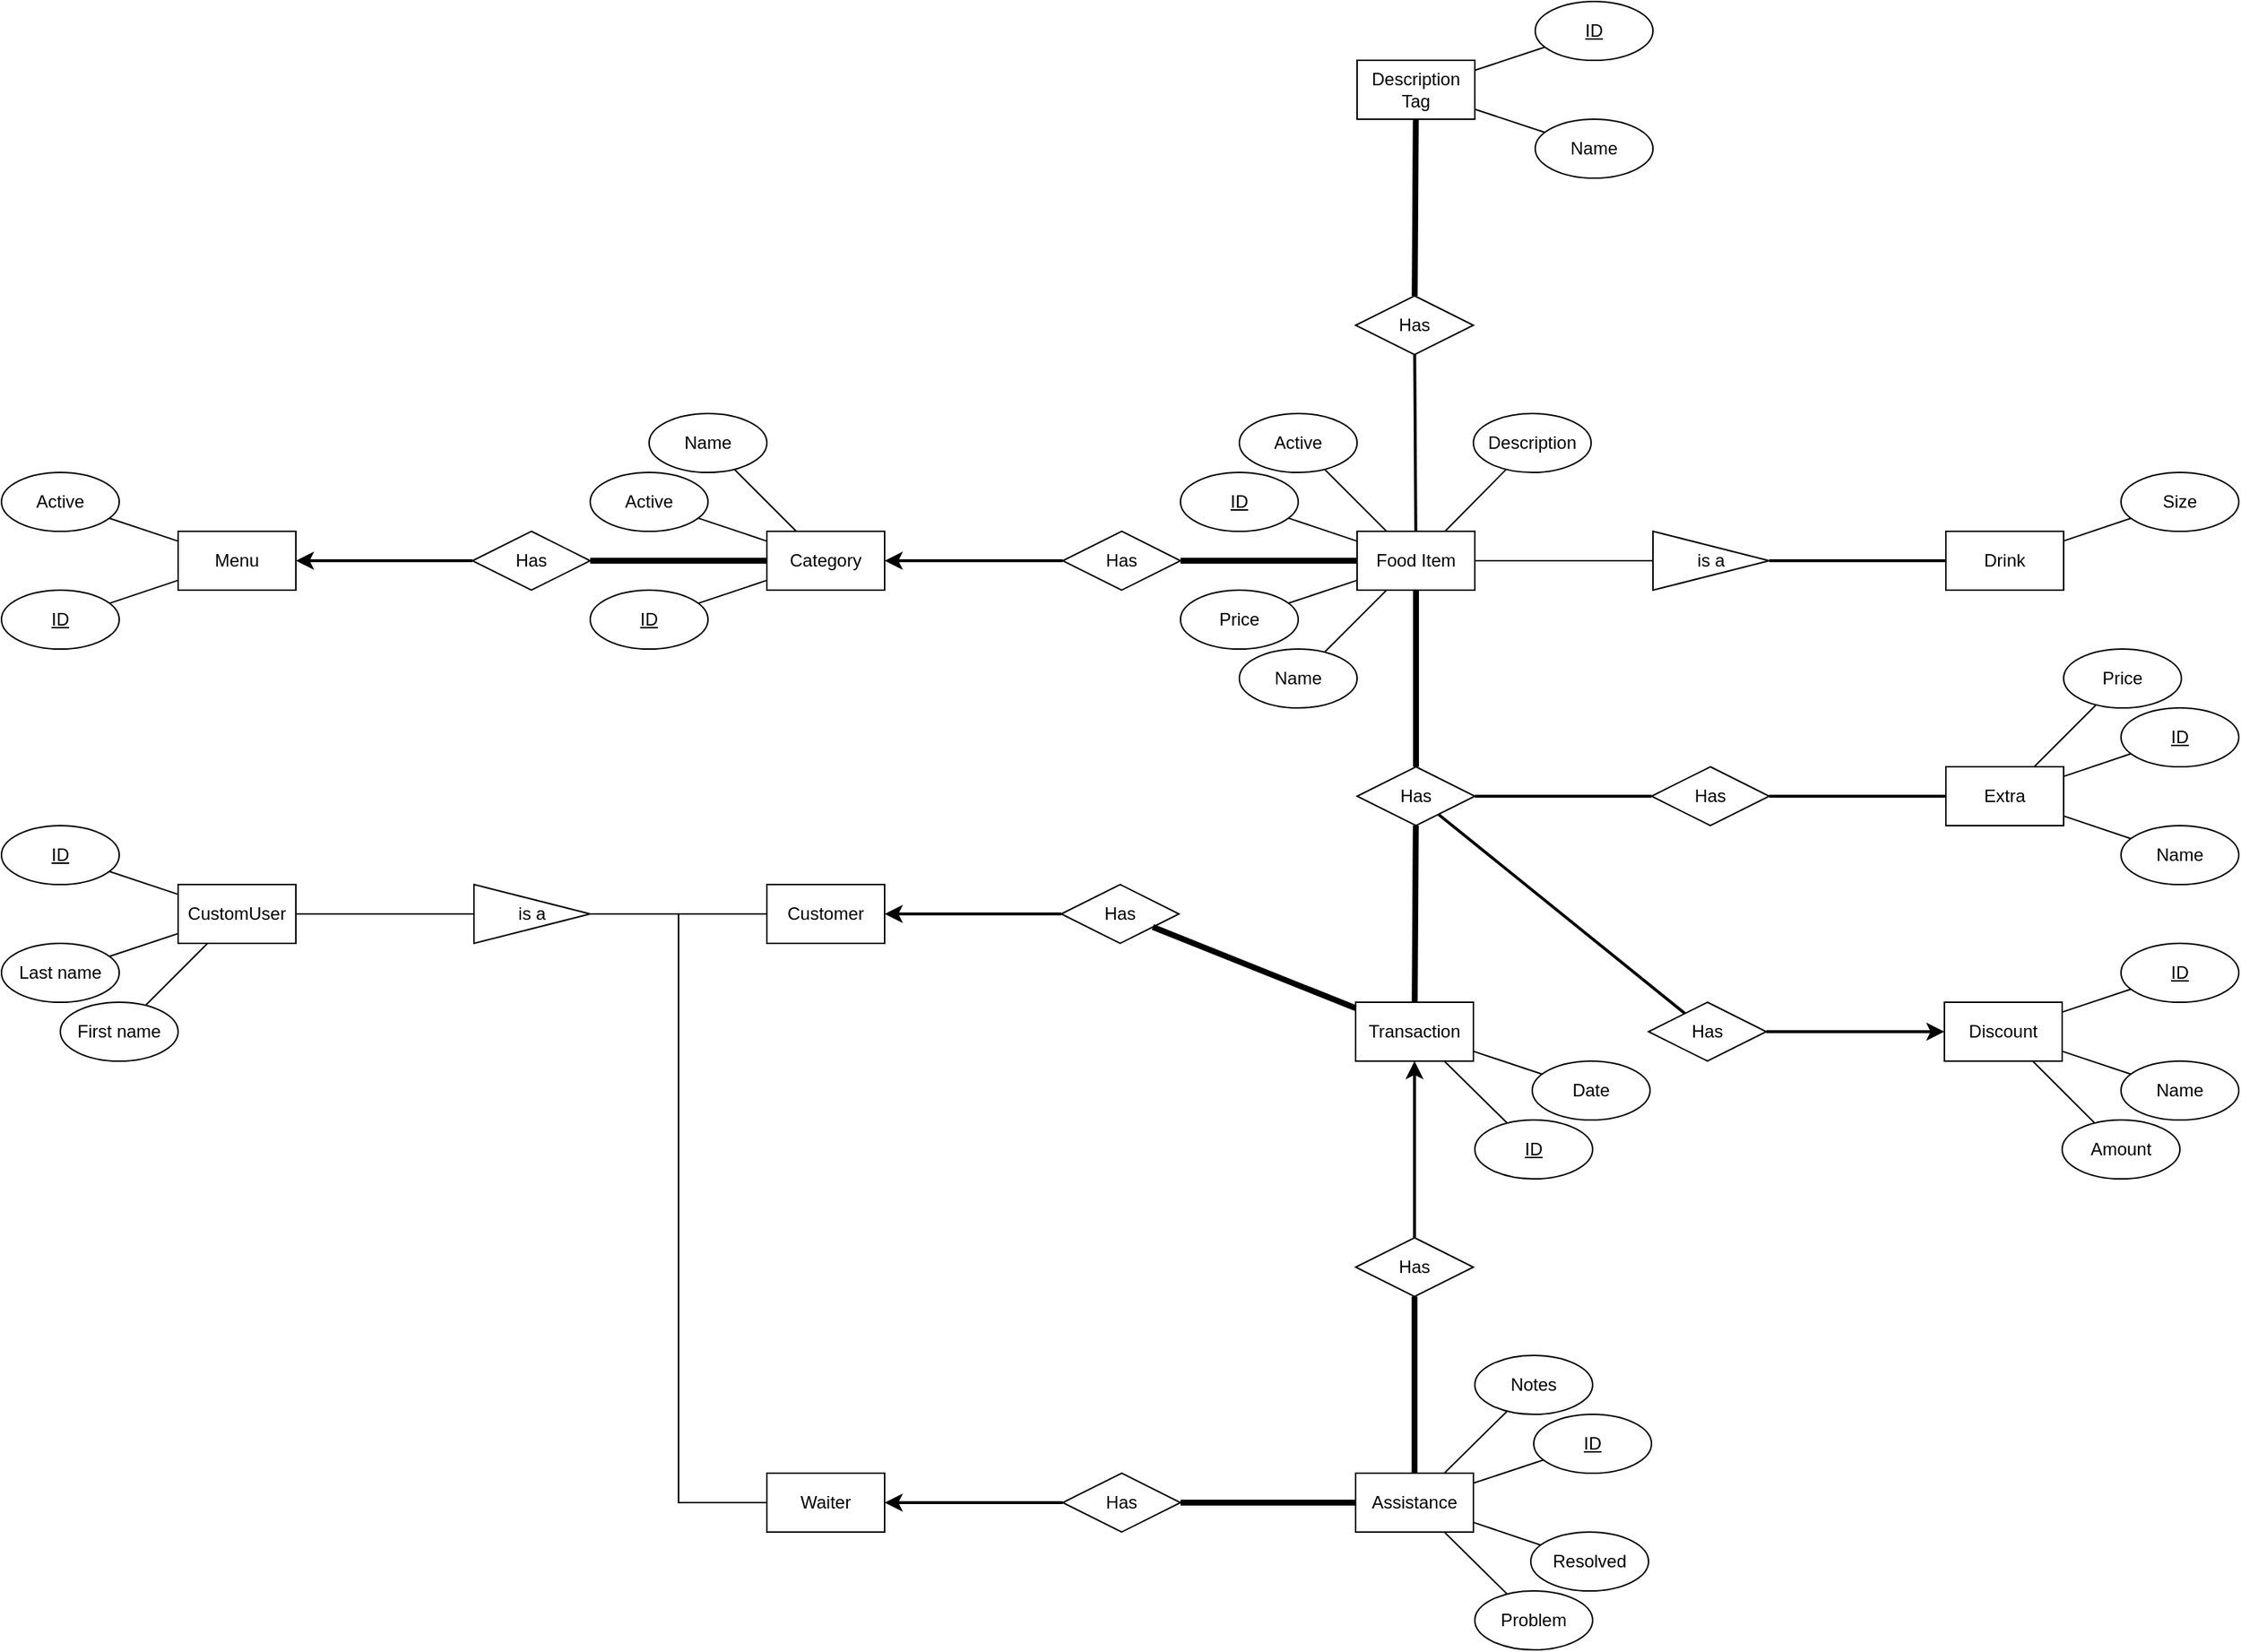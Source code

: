 <mxfile version="12.9.4" type="device"><diagram id="C5RBs43oDa-KdzZeNtuy" name="Page-1"><mxGraphModel dx="2591" dy="1550" grid="1" gridSize="10" guides="1" tooltips="1" connect="1" arrows="1" fold="1" page="1" pageScale="1" pageWidth="1169" pageHeight="827" math="0" shadow="0"><root><mxCell id="WIyWlLk6GJQsqaUBKTNV-0"/><mxCell id="WIyWlLk6GJQsqaUBKTNV-1" parent="WIyWlLk6GJQsqaUBKTNV-0"/><mxCell id="AKAbMWTwhiEcrh3z7sZA-16" value="Menu" style="rounded=0;whiteSpace=wrap;html=1;" parent="WIyWlLk6GJQsqaUBKTNV-1" vertex="1"><mxGeometry x="-800" y="-240" width="80" height="40" as="geometry"/></mxCell><mxCell id="AKAbMWTwhiEcrh3z7sZA-17" value="Category" style="rounded=0;whiteSpace=wrap;html=1;" parent="WIyWlLk6GJQsqaUBKTNV-1" vertex="1"><mxGeometry x="-400" y="-240" width="80" height="40" as="geometry"/></mxCell><mxCell id="AKAbMWTwhiEcrh3z7sZA-121" style="edgeStyle=none;rounded=0;orthogonalLoop=1;jettySize=auto;html=1;endArrow=none;endFill=0;strokeWidth=1;" parent="WIyWlLk6GJQsqaUBKTNV-1" source="AKAbMWTwhiEcrh3z7sZA-18" target="AKAbMWTwhiEcrh3z7sZA-120" edge="1"><mxGeometry relative="1" as="geometry"/></mxCell><mxCell id="AKAbMWTwhiEcrh3z7sZA-122" style="edgeStyle=none;rounded=0;orthogonalLoop=1;jettySize=auto;html=1;endArrow=none;endFill=0;strokeWidth=1;" parent="WIyWlLk6GJQsqaUBKTNV-1" source="AKAbMWTwhiEcrh3z7sZA-18" target="AKAbMWTwhiEcrh3z7sZA-110" edge="1"><mxGeometry relative="1" as="geometry"/></mxCell><mxCell id="UDL8sxwQn0CWvmz41rOC-2" style="rounded=0;orthogonalLoop=1;jettySize=auto;html=1;endArrow=none;endFill=0;" edge="1" parent="WIyWlLk6GJQsqaUBKTNV-1" source="AKAbMWTwhiEcrh3z7sZA-18" target="UDL8sxwQn0CWvmz41rOC-0"><mxGeometry relative="1" as="geometry"/></mxCell><mxCell id="AKAbMWTwhiEcrh3z7sZA-18" value="Food Item" style="rounded=0;whiteSpace=wrap;html=1;" parent="WIyWlLk6GJQsqaUBKTNV-1" vertex="1"><mxGeometry x="1" y="-240" width="80" height="40" as="geometry"/></mxCell><mxCell id="AKAbMWTwhiEcrh3z7sZA-19" value="&lt;u&gt;ID&lt;/u&gt;" style="ellipse;whiteSpace=wrap;html=1;" parent="WIyWlLk6GJQsqaUBKTNV-1" vertex="1"><mxGeometry x="-920" y="-200" width="80" height="40" as="geometry"/></mxCell><mxCell id="AKAbMWTwhiEcrh3z7sZA-20" value="Active" style="ellipse;whiteSpace=wrap;html=1;" parent="WIyWlLk6GJQsqaUBKTNV-1" vertex="1"><mxGeometry x="-920" y="-280" width="80" height="40" as="geometry"/></mxCell><mxCell id="AKAbMWTwhiEcrh3z7sZA-21" value="" style="endArrow=none;html=1;" parent="WIyWlLk6GJQsqaUBKTNV-1" source="AKAbMWTwhiEcrh3z7sZA-19" target="AKAbMWTwhiEcrh3z7sZA-16" edge="1"><mxGeometry width="50" height="50" relative="1" as="geometry"><mxPoint x="-820" y="-10" as="sourcePoint"/><mxPoint x="-770" y="-60" as="targetPoint"/></mxGeometry></mxCell><mxCell id="AKAbMWTwhiEcrh3z7sZA-22" value="" style="endArrow=none;html=1;" parent="WIyWlLk6GJQsqaUBKTNV-1" source="AKAbMWTwhiEcrh3z7sZA-16" target="AKAbMWTwhiEcrh3z7sZA-20" edge="1"><mxGeometry width="50" height="50" relative="1" as="geometry"><mxPoint x="-760" y="-270" as="sourcePoint"/><mxPoint x="-710" y="-320" as="targetPoint"/></mxGeometry></mxCell><mxCell id="AKAbMWTwhiEcrh3z7sZA-24" value="Price" style="ellipse;whiteSpace=wrap;html=1;" parent="WIyWlLk6GJQsqaUBKTNV-1" vertex="1"><mxGeometry x="-119" y="-200" width="80" height="40" as="geometry"/></mxCell><mxCell id="AKAbMWTwhiEcrh3z7sZA-25" value="Active" style="ellipse;whiteSpace=wrap;html=1;" parent="WIyWlLk6GJQsqaUBKTNV-1" vertex="1"><mxGeometry x="-520" y="-280" width="80" height="40" as="geometry"/></mxCell><mxCell id="AKAbMWTwhiEcrh3z7sZA-26" value="&lt;u&gt;ID&lt;/u&gt;" style="ellipse;whiteSpace=wrap;html=1;" parent="WIyWlLk6GJQsqaUBKTNV-1" vertex="1"><mxGeometry x="-520" y="-200" width="80" height="40" as="geometry"/></mxCell><mxCell id="AKAbMWTwhiEcrh3z7sZA-27" value="" style="endArrow=none;html=1;" parent="WIyWlLk6GJQsqaUBKTNV-1" source="AKAbMWTwhiEcrh3z7sZA-26" target="AKAbMWTwhiEcrh3z7sZA-17" edge="1"><mxGeometry width="50" height="50" relative="1" as="geometry"><mxPoint x="-578.383" y="-128.83" as="sourcePoint"/><mxPoint x="-526.842" y="-190" as="targetPoint"/></mxGeometry></mxCell><mxCell id="AKAbMWTwhiEcrh3z7sZA-28" value="" style="endArrow=none;html=1;" parent="WIyWlLk6GJQsqaUBKTNV-1" source="AKAbMWTwhiEcrh3z7sZA-25" target="AKAbMWTwhiEcrh3z7sZA-17" edge="1"><mxGeometry width="50" height="50" relative="1" as="geometry"><mxPoint x="-391.583" y="-139.398" as="sourcePoint"/><mxPoint x="-361.765" y="-190" as="targetPoint"/></mxGeometry></mxCell><mxCell id="AKAbMWTwhiEcrh3z7sZA-30" value="&lt;u&gt;ID&lt;/u&gt;" style="ellipse;whiteSpace=wrap;html=1;" parent="WIyWlLk6GJQsqaUBKTNV-1" vertex="1"><mxGeometry x="-119" y="-280" width="80" height="40" as="geometry"/></mxCell><mxCell id="AKAbMWTwhiEcrh3z7sZA-31" value="" style="endArrow=none;html=1;" parent="WIyWlLk6GJQsqaUBKTNV-1" source="AKAbMWTwhiEcrh3z7sZA-18" target="AKAbMWTwhiEcrh3z7sZA-24" edge="1"><mxGeometry width="50" height="50" relative="1" as="geometry"><mxPoint x="-150.583" y="-139.398" as="sourcePoint"/><mxPoint x="-120.765" y="-190" as="targetPoint"/></mxGeometry></mxCell><mxCell id="AKAbMWTwhiEcrh3z7sZA-32" value="" style="endArrow=none;html=1;" parent="WIyWlLk6GJQsqaUBKTNV-1" source="AKAbMWTwhiEcrh3z7sZA-30" target="AKAbMWTwhiEcrh3z7sZA-18" edge="1"><mxGeometry width="50" height="50" relative="1" as="geometry"><mxPoint x="-140.583" y="-129.398" as="sourcePoint"/><mxPoint x="-110.765" y="-180" as="targetPoint"/></mxGeometry></mxCell><mxCell id="AKAbMWTwhiEcrh3z7sZA-33" value="Name" style="ellipse;whiteSpace=wrap;html=1;" parent="WIyWlLk6GJQsqaUBKTNV-1" vertex="1"><mxGeometry x="-480" y="-320" width="80" height="40" as="geometry"/></mxCell><mxCell id="AKAbMWTwhiEcrh3z7sZA-34" value="" style="endArrow=none;html=1;" parent="WIyWlLk6GJQsqaUBKTNV-1" source="AKAbMWTwhiEcrh3z7sZA-33" target="AKAbMWTwhiEcrh3z7sZA-17" edge="1"><mxGeometry width="50" height="50" relative="1" as="geometry"><mxPoint x="-391.583" y="-280.602" as="sourcePoint"/><mxPoint x="-361.765" y="-230" as="targetPoint"/></mxGeometry></mxCell><mxCell id="AKAbMWTwhiEcrh3z7sZA-35" value="Name" style="ellipse;whiteSpace=wrap;html=1;" parent="WIyWlLk6GJQsqaUBKTNV-1" vertex="1"><mxGeometry x="-79" y="-160" width="80" height="40" as="geometry"/></mxCell><mxCell id="AKAbMWTwhiEcrh3z7sZA-36" value="" style="endArrow=none;html=1;" parent="WIyWlLk6GJQsqaUBKTNV-1" source="AKAbMWTwhiEcrh3z7sZA-35" target="AKAbMWTwhiEcrh3z7sZA-18" edge="1"><mxGeometry width="50" height="50" relative="1" as="geometry"><mxPoint x="-164.006" y="-280.21" as="sourcePoint"/><mxPoint x="-181.941" y="-230" as="targetPoint"/></mxGeometry></mxCell><mxCell id="AKAbMWTwhiEcrh3z7sZA-37" value="Has" style="rhombus;whiteSpace=wrap;html=1;" parent="WIyWlLk6GJQsqaUBKTNV-1" vertex="1"><mxGeometry x="-600" y="-240" width="80" height="40" as="geometry"/></mxCell><mxCell id="AKAbMWTwhiEcrh3z7sZA-41" value="" style="endArrow=none;html=1;strokeWidth=4;" parent="WIyWlLk6GJQsqaUBKTNV-1" source="AKAbMWTwhiEcrh3z7sZA-17" target="AKAbMWTwhiEcrh3z7sZA-37" edge="1"><mxGeometry width="50" height="50" relative="1" as="geometry"><mxPoint x="-660" y="-40" as="sourcePoint"/><mxPoint x="-610" y="-90" as="targetPoint"/></mxGeometry></mxCell><mxCell id="AKAbMWTwhiEcrh3z7sZA-43" value="" style="endArrow=classic;html=1;strokeWidth=2;" parent="WIyWlLk6GJQsqaUBKTNV-1" source="AKAbMWTwhiEcrh3z7sZA-37" target="AKAbMWTwhiEcrh3z7sZA-16" edge="1"><mxGeometry width="50" height="50" relative="1" as="geometry"><mxPoint x="-740" y="-340" as="sourcePoint"/><mxPoint x="-690" y="-390" as="targetPoint"/></mxGeometry></mxCell><mxCell id="AKAbMWTwhiEcrh3z7sZA-46" value="Has" style="rhombus;whiteSpace=wrap;html=1;" parent="WIyWlLk6GJQsqaUBKTNV-1" vertex="1"><mxGeometry x="-199" y="-240" width="80" height="40" as="geometry"/></mxCell><mxCell id="AKAbMWTwhiEcrh3z7sZA-48" value="" style="endArrow=none;html=1;strokeWidth=4;" parent="WIyWlLk6GJQsqaUBKTNV-1" source="AKAbMWTwhiEcrh3z7sZA-18" target="AKAbMWTwhiEcrh3z7sZA-46" edge="1"><mxGeometry width="50" height="50" relative="1" as="geometry"><mxPoint x="-379" y="-390" as="sourcePoint"/><mxPoint x="-79" y="-220" as="targetPoint"/></mxGeometry></mxCell><mxCell id="AKAbMWTwhiEcrh3z7sZA-49" value="" style="endArrow=classic;html=1;strokeWidth=2;" parent="WIyWlLk6GJQsqaUBKTNV-1" source="AKAbMWTwhiEcrh3z7sZA-46" target="AKAbMWTwhiEcrh3z7sZA-17" edge="1"><mxGeometry width="50" height="50" relative="1" as="geometry"><mxPoint x="-680" y="-360" as="sourcePoint"/><mxPoint x="-630" y="-410" as="targetPoint"/></mxGeometry></mxCell><mxCell id="AKAbMWTwhiEcrh3z7sZA-52" value="Transaction" style="rounded=0;whiteSpace=wrap;html=1;" parent="WIyWlLk6GJQsqaUBKTNV-1" vertex="1"><mxGeometry y="80" width="80" height="40" as="geometry"/></mxCell><mxCell id="AKAbMWTwhiEcrh3z7sZA-54" value="&lt;u&gt;ID&lt;/u&gt;" style="ellipse;whiteSpace=wrap;html=1;" parent="WIyWlLk6GJQsqaUBKTNV-1" vertex="1"><mxGeometry x="81" y="160" width="80" height="40" as="geometry"/></mxCell><mxCell id="AKAbMWTwhiEcrh3z7sZA-58" value="Date" style="ellipse;whiteSpace=wrap;html=1;" parent="WIyWlLk6GJQsqaUBKTNV-1" vertex="1"><mxGeometry x="120" y="120" width="80" height="40" as="geometry"/></mxCell><mxCell id="AKAbMWTwhiEcrh3z7sZA-62" value="Has" style="rhombus;whiteSpace=wrap;html=1;" parent="WIyWlLk6GJQsqaUBKTNV-1" vertex="1"><mxGeometry x="1" y="-80" width="80" height="40" as="geometry"/></mxCell><mxCell id="AKAbMWTwhiEcrh3z7sZA-64" value="" style="endArrow=none;html=1;strokeWidth=4;" parent="WIyWlLk6GJQsqaUBKTNV-1" source="AKAbMWTwhiEcrh3z7sZA-18" target="AKAbMWTwhiEcrh3z7sZA-62" edge="1"><mxGeometry width="50" height="50" relative="1" as="geometry"><mxPoint x="-664" y="-360" as="sourcePoint"/><mxPoint x="41" y="-100" as="targetPoint"/></mxGeometry></mxCell><mxCell id="AKAbMWTwhiEcrh3z7sZA-65" value="" style="endArrow=none;html=1;strokeWidth=4;endFill=0;" parent="WIyWlLk6GJQsqaUBKTNV-1" source="AKAbMWTwhiEcrh3z7sZA-62" target="AKAbMWTwhiEcrh3z7sZA-52" edge="1"><mxGeometry width="50" height="50" relative="1" as="geometry"><mxPoint x="-599" y="-320" as="sourcePoint"/><mxPoint x="-549" y="-370" as="targetPoint"/></mxGeometry></mxCell><mxCell id="AKAbMWTwhiEcrh3z7sZA-69" value="" style="endArrow=none;html=1;strokeWidth=1;" parent="WIyWlLk6GJQsqaUBKTNV-1" source="AKAbMWTwhiEcrh3z7sZA-52" target="AKAbMWTwhiEcrh3z7sZA-58" edge="1"><mxGeometry width="50" height="50" relative="1" as="geometry"><mxPoint x="-369" y="-300" as="sourcePoint"/><mxPoint x="-429" y="-250" as="targetPoint"/></mxGeometry></mxCell><mxCell id="AKAbMWTwhiEcrh3z7sZA-70" value="" style="endArrow=none;html=1;strokeWidth=1;" parent="WIyWlLk6GJQsqaUBKTNV-1" source="AKAbMWTwhiEcrh3z7sZA-54" target="AKAbMWTwhiEcrh3z7sZA-52" edge="1"><mxGeometry width="50" height="50" relative="1" as="geometry"><mxPoint x="-359" y="-290" as="sourcePoint"/><mxPoint x="-419" y="-240" as="targetPoint"/></mxGeometry></mxCell><mxCell id="AKAbMWTwhiEcrh3z7sZA-79" value="Customer" style="rounded=0;whiteSpace=wrap;html=1;" parent="WIyWlLk6GJQsqaUBKTNV-1" vertex="1"><mxGeometry x="-400" width="80" height="40" as="geometry"/></mxCell><mxCell id="AKAbMWTwhiEcrh3z7sZA-80" value="Has" style="rhombus;whiteSpace=wrap;html=1;" parent="WIyWlLk6GJQsqaUBKTNV-1" vertex="1"><mxGeometry x="-200" width="80" height="40" as="geometry"/></mxCell><mxCell id="AKAbMWTwhiEcrh3z7sZA-82" value="" style="endArrow=none;html=1;strokeWidth=4;" parent="WIyWlLk6GJQsqaUBKTNV-1" source="AKAbMWTwhiEcrh3z7sZA-52" target="AKAbMWTwhiEcrh3z7sZA-80" edge="1"><mxGeometry width="50" height="50" relative="1" as="geometry"><mxPoint x="-379" y="-310" as="sourcePoint"/><mxPoint x="-439" y="-260" as="targetPoint"/></mxGeometry></mxCell><mxCell id="AKAbMWTwhiEcrh3z7sZA-83" value="" style="endArrow=classic;html=1;strokeWidth=2;" parent="WIyWlLk6GJQsqaUBKTNV-1" source="AKAbMWTwhiEcrh3z7sZA-80" target="AKAbMWTwhiEcrh3z7sZA-79" edge="1"><mxGeometry width="50" height="50" relative="1" as="geometry"><mxPoint x="-559" y="-280" as="sourcePoint"/><mxPoint x="-509" y="-330" as="targetPoint"/></mxGeometry></mxCell><mxCell id="AKAbMWTwhiEcrh3z7sZA-95" style="edgeStyle=none;rounded=0;orthogonalLoop=1;jettySize=auto;html=1;endArrow=none;endFill=0;strokeWidth=1;" parent="WIyWlLk6GJQsqaUBKTNV-1" source="AKAbMWTwhiEcrh3z7sZA-93" target="AKAbMWTwhiEcrh3z7sZA-94" edge="1"><mxGeometry relative="1" as="geometry"/></mxCell><mxCell id="m8fSMvmdZ4MIp2ndCX8c-22" style="edgeStyle=none;rounded=0;orthogonalLoop=1;jettySize=auto;html=1;endArrow=none;endFill=0;" parent="WIyWlLk6GJQsqaUBKTNV-1" source="AKAbMWTwhiEcrh3z7sZA-93" target="m8fSMvmdZ4MIp2ndCX8c-21" edge="1"><mxGeometry relative="1" as="geometry"/></mxCell><mxCell id="UDL8sxwQn0CWvmz41rOC-5" style="edgeStyle=none;rounded=0;orthogonalLoop=1;jettySize=auto;html=1;endArrow=none;endFill=0;" edge="1" parent="WIyWlLk6GJQsqaUBKTNV-1" source="AKAbMWTwhiEcrh3z7sZA-93" target="UDL8sxwQn0CWvmz41rOC-4"><mxGeometry relative="1" as="geometry"/></mxCell><mxCell id="AKAbMWTwhiEcrh3z7sZA-93" value="Extra" style="rounded=0;whiteSpace=wrap;html=1;" parent="WIyWlLk6GJQsqaUBKTNV-1" vertex="1"><mxGeometry x="401" y="-80" width="80" height="40" as="geometry"/></mxCell><mxCell id="AKAbMWTwhiEcrh3z7sZA-94" value="Name" style="ellipse;whiteSpace=wrap;html=1;" parent="WIyWlLk6GJQsqaUBKTNV-1" vertex="1"><mxGeometry x="520" y="-40" width="80" height="40" as="geometry"/></mxCell><mxCell id="AKAbMWTwhiEcrh3z7sZA-96" value="Has" style="rhombus;whiteSpace=wrap;html=1;" parent="WIyWlLk6GJQsqaUBKTNV-1" vertex="1"><mxGeometry x="201" y="-80" width="80" height="40" as="geometry"/></mxCell><mxCell id="AKAbMWTwhiEcrh3z7sZA-102" value="" style="endArrow=none;html=1;strokeWidth=2;" parent="WIyWlLk6GJQsqaUBKTNV-1" source="AKAbMWTwhiEcrh3z7sZA-62" target="AKAbMWTwhiEcrh3z7sZA-96" edge="1"><mxGeometry width="50" height="50" relative="1" as="geometry"><mxPoint x="741.0" y="-220" as="sourcePoint"/><mxPoint x="890" y="-290" as="targetPoint"/></mxGeometry></mxCell><mxCell id="AKAbMWTwhiEcrh3z7sZA-103" value="" style="endArrow=none;html=1;strokeWidth=2;" parent="WIyWlLk6GJQsqaUBKTNV-1" source="AKAbMWTwhiEcrh3z7sZA-96" target="AKAbMWTwhiEcrh3z7sZA-93" edge="1"><mxGeometry width="50" height="50" relative="1" as="geometry"><mxPoint x="870" y="-40" as="sourcePoint"/><mxPoint x="920" y="-90" as="targetPoint"/></mxGeometry></mxCell><mxCell id="AKAbMWTwhiEcrh3z7sZA-117" style="edgeStyle=none;rounded=0;orthogonalLoop=1;jettySize=auto;html=1;endArrow=none;endFill=0;strokeWidth=1;" parent="WIyWlLk6GJQsqaUBKTNV-1" source="AKAbMWTwhiEcrh3z7sZA-109" target="AKAbMWTwhiEcrh3z7sZA-116" edge="1"><mxGeometry relative="1" as="geometry"/></mxCell><mxCell id="AKAbMWTwhiEcrh3z7sZA-109" value="Drink" style="rounded=0;whiteSpace=wrap;html=1;" parent="WIyWlLk6GJQsqaUBKTNV-1" vertex="1"><mxGeometry x="401" y="-240" width="80" height="40" as="geometry"/></mxCell><mxCell id="AKAbMWTwhiEcrh3z7sZA-110" value="is a" style="triangle;whiteSpace=wrap;html=1;" parent="WIyWlLk6GJQsqaUBKTNV-1" vertex="1"><mxGeometry x="202" y="-240" width="79" height="40" as="geometry"/></mxCell><mxCell id="AKAbMWTwhiEcrh3z7sZA-112" value="" style="endArrow=none;html=1;strokeWidth=2;" parent="WIyWlLk6GJQsqaUBKTNV-1" source="AKAbMWTwhiEcrh3z7sZA-110" target="AKAbMWTwhiEcrh3z7sZA-109" edge="1"><mxGeometry width="50" height="50" relative="1" as="geometry"><mxPoint x="289" y="-170" as="sourcePoint"/><mxPoint x="411" y="-170" as="targetPoint"/></mxGeometry></mxCell><mxCell id="AKAbMWTwhiEcrh3z7sZA-116" value="Size" style="ellipse;whiteSpace=wrap;html=1;" parent="WIyWlLk6GJQsqaUBKTNV-1" vertex="1"><mxGeometry x="520" y="-280" width="80" height="40" as="geometry"/></mxCell><mxCell id="AKAbMWTwhiEcrh3z7sZA-120" value="Active" style="ellipse;whiteSpace=wrap;html=1;" parent="WIyWlLk6GJQsqaUBKTNV-1" vertex="1"><mxGeometry x="-79" y="-320" width="80" height="40" as="geometry"/></mxCell><mxCell id="AKAbMWTwhiEcrh3z7sZA-125" style="edgeStyle=none;rounded=0;orthogonalLoop=1;jettySize=auto;html=1;endArrow=none;endFill=0;strokeWidth=1;" parent="WIyWlLk6GJQsqaUBKTNV-1" source="AKAbMWTwhiEcrh3z7sZA-123" target="AKAbMWTwhiEcrh3z7sZA-124" edge="1"><mxGeometry relative="1" as="geometry"/></mxCell><mxCell id="AKAbMWTwhiEcrh3z7sZA-133" style="rounded=0;orthogonalLoop=1;jettySize=auto;html=1;endArrow=none;endFill=0;strokeWidth=1;" parent="WIyWlLk6GJQsqaUBKTNV-1" source="AKAbMWTwhiEcrh3z7sZA-123" target="AKAbMWTwhiEcrh3z7sZA-130" edge="1"><mxGeometry relative="1" as="geometry"/></mxCell><mxCell id="AKAbMWTwhiEcrh3z7sZA-135" style="edgeStyle=none;rounded=0;orthogonalLoop=1;jettySize=auto;html=1;endArrow=none;endFill=0;strokeWidth=1;" parent="WIyWlLk6GJQsqaUBKTNV-1" source="AKAbMWTwhiEcrh3z7sZA-123" target="AKAbMWTwhiEcrh3z7sZA-131" edge="1"><mxGeometry relative="1" as="geometry"/></mxCell><mxCell id="AKAbMWTwhiEcrh3z7sZA-136" style="edgeStyle=none;rounded=0;orthogonalLoop=1;jettySize=auto;html=1;endArrow=none;endFill=0;strokeWidth=1;" parent="WIyWlLk6GJQsqaUBKTNV-1" source="AKAbMWTwhiEcrh3z7sZA-123" target="AKAbMWTwhiEcrh3z7sZA-128" edge="1"><mxGeometry relative="1" as="geometry"/></mxCell><mxCell id="AKAbMWTwhiEcrh3z7sZA-123" value="CustomUser" style="rounded=0;whiteSpace=wrap;html=1;" parent="WIyWlLk6GJQsqaUBKTNV-1" vertex="1"><mxGeometry x="-800" width="80" height="40" as="geometry"/></mxCell><mxCell id="AKAbMWTwhiEcrh3z7sZA-127" style="edgeStyle=orthogonalEdgeStyle;rounded=0;orthogonalLoop=1;jettySize=auto;html=1;endArrow=none;endFill=0;strokeWidth=1;" parent="WIyWlLk6GJQsqaUBKTNV-1" source="AKAbMWTwhiEcrh3z7sZA-124" target="AKAbMWTwhiEcrh3z7sZA-79" edge="1"><mxGeometry relative="1" as="geometry"/></mxCell><mxCell id="UDL8sxwQn0CWvmz41rOC-35" style="edgeStyle=orthogonalEdgeStyle;rounded=0;orthogonalLoop=1;jettySize=auto;html=1;endArrow=none;endFill=0;" edge="1" parent="WIyWlLk6GJQsqaUBKTNV-1" source="AKAbMWTwhiEcrh3z7sZA-124" target="AKAbMWTwhiEcrh3z7sZA-137"><mxGeometry relative="1" as="geometry"><Array as="points"><mxPoint x="-460" y="20"/><mxPoint x="-460" y="420"/></Array></mxGeometry></mxCell><mxCell id="AKAbMWTwhiEcrh3z7sZA-124" value="is a" style="triangle;whiteSpace=wrap;html=1;" parent="WIyWlLk6GJQsqaUBKTNV-1" vertex="1"><mxGeometry x="-599" width="79" height="40" as="geometry"/></mxCell><mxCell id="AKAbMWTwhiEcrh3z7sZA-128" value="Last name" style="ellipse;whiteSpace=wrap;html=1;" parent="WIyWlLk6GJQsqaUBKTNV-1" vertex="1"><mxGeometry x="-920" y="40" width="80" height="40" as="geometry"/></mxCell><mxCell id="AKAbMWTwhiEcrh3z7sZA-130" value="First name" style="ellipse;whiteSpace=wrap;html=1;" parent="WIyWlLk6GJQsqaUBKTNV-1" vertex="1"><mxGeometry x="-880" y="80" width="80" height="40" as="geometry"/></mxCell><mxCell id="AKAbMWTwhiEcrh3z7sZA-131" value="&lt;u&gt;ID&lt;/u&gt;" style="ellipse;whiteSpace=wrap;html=1;" parent="WIyWlLk6GJQsqaUBKTNV-1" vertex="1"><mxGeometry x="-920" y="-40" width="80" height="40" as="geometry"/></mxCell><mxCell id="AKAbMWTwhiEcrh3z7sZA-137" value="Waiter" style="rounded=0;whiteSpace=wrap;html=1;" parent="WIyWlLk6GJQsqaUBKTNV-1" vertex="1"><mxGeometry x="-400" y="400" width="80" height="40" as="geometry"/></mxCell><mxCell id="m8fSMvmdZ4MIp2ndCX8c-18" style="edgeStyle=none;rounded=0;orthogonalLoop=1;jettySize=auto;html=1;endArrow=none;endFill=0;" parent="WIyWlLk6GJQsqaUBKTNV-1" source="m8fSMvmdZ4MIp2ndCX8c-1" target="m8fSMvmdZ4MIp2ndCX8c-17" edge="1"><mxGeometry relative="1" as="geometry"/></mxCell><mxCell id="m8fSMvmdZ4MIp2ndCX8c-20" style="edgeStyle=none;rounded=0;orthogonalLoop=1;jettySize=auto;html=1;endArrow=none;endFill=0;" parent="WIyWlLk6GJQsqaUBKTNV-1" source="m8fSMvmdZ4MIp2ndCX8c-1" target="m8fSMvmdZ4MIp2ndCX8c-19" edge="1"><mxGeometry relative="1" as="geometry"/></mxCell><mxCell id="m8fSMvmdZ4MIp2ndCX8c-1" value="Description Tag" style="rounded=0;whiteSpace=wrap;html=1;" parent="WIyWlLk6GJQsqaUBKTNV-1" vertex="1"><mxGeometry x="1" y="-560" width="80" height="40" as="geometry"/></mxCell><mxCell id="m8fSMvmdZ4MIp2ndCX8c-2" value="Has" style="rhombus;whiteSpace=wrap;html=1;" parent="WIyWlLk6GJQsqaUBKTNV-1" vertex="1"><mxGeometry y="-400" width="80" height="40" as="geometry"/></mxCell><mxCell id="m8fSMvmdZ4MIp2ndCX8c-4" value="" style="endArrow=none;html=1;strokeWidth=2;" parent="WIyWlLk6GJQsqaUBKTNV-1" source="m8fSMvmdZ4MIp2ndCX8c-2" target="AKAbMWTwhiEcrh3z7sZA-18" edge="1"><mxGeometry width="50" height="50" relative="1" as="geometry"><mxPoint x="210" y="-270" as="sourcePoint"/><mxPoint x="260" y="-320" as="targetPoint"/></mxGeometry></mxCell><mxCell id="m8fSMvmdZ4MIp2ndCX8c-5" value="" style="endArrow=none;html=1;strokeWidth=4;" parent="WIyWlLk6GJQsqaUBKTNV-1" source="m8fSMvmdZ4MIp2ndCX8c-1" target="m8fSMvmdZ4MIp2ndCX8c-2" edge="1"><mxGeometry width="50" height="50" relative="1" as="geometry"><mxPoint x="330" y="-470" as="sourcePoint"/><mxPoint x="270" y="-420" as="targetPoint"/></mxGeometry></mxCell><mxCell id="m8fSMvmdZ4MIp2ndCX8c-10" style="rounded=0;orthogonalLoop=1;jettySize=auto;html=1;endArrow=none;endFill=0;" parent="WIyWlLk6GJQsqaUBKTNV-1" source="m8fSMvmdZ4MIp2ndCX8c-6" target="m8fSMvmdZ4MIp2ndCX8c-9" edge="1"><mxGeometry relative="1" as="geometry"/></mxCell><mxCell id="m8fSMvmdZ4MIp2ndCX8c-11" style="edgeStyle=none;rounded=0;orthogonalLoop=1;jettySize=auto;html=1;endArrow=none;endFill=0;" parent="WIyWlLk6GJQsqaUBKTNV-1" source="m8fSMvmdZ4MIp2ndCX8c-6" target="m8fSMvmdZ4MIp2ndCX8c-7" edge="1"><mxGeometry relative="1" as="geometry"/></mxCell><mxCell id="m8fSMvmdZ4MIp2ndCX8c-12" style="edgeStyle=none;rounded=0;orthogonalLoop=1;jettySize=auto;html=1;endArrow=none;endFill=0;" parent="WIyWlLk6GJQsqaUBKTNV-1" source="m8fSMvmdZ4MIp2ndCX8c-6" target="m8fSMvmdZ4MIp2ndCX8c-8" edge="1"><mxGeometry relative="1" as="geometry"/></mxCell><mxCell id="m8fSMvmdZ4MIp2ndCX8c-6" value="Discount" style="rounded=0;whiteSpace=wrap;html=1;" parent="WIyWlLk6GJQsqaUBKTNV-1" vertex="1"><mxGeometry x="400" y="80" width="80" height="40" as="geometry"/></mxCell><mxCell id="m8fSMvmdZ4MIp2ndCX8c-7" value="&lt;u&gt;ID&lt;/u&gt;" style="ellipse;whiteSpace=wrap;html=1;" parent="WIyWlLk6GJQsqaUBKTNV-1" vertex="1"><mxGeometry x="520" y="40" width="80" height="40" as="geometry"/></mxCell><mxCell id="m8fSMvmdZ4MIp2ndCX8c-8" value="Amount" style="ellipse;whiteSpace=wrap;html=1;" parent="WIyWlLk6GJQsqaUBKTNV-1" vertex="1"><mxGeometry x="480" y="160" width="80" height="40" as="geometry"/></mxCell><mxCell id="m8fSMvmdZ4MIp2ndCX8c-9" value="Name" style="ellipse;whiteSpace=wrap;html=1;" parent="WIyWlLk6GJQsqaUBKTNV-1" vertex="1"><mxGeometry x="520" y="120" width="80" height="40" as="geometry"/></mxCell><mxCell id="m8fSMvmdZ4MIp2ndCX8c-13" value="Has" style="rhombus;whiteSpace=wrap;html=1;" parent="WIyWlLk6GJQsqaUBKTNV-1" vertex="1"><mxGeometry x="199" y="80" width="80" height="40" as="geometry"/></mxCell><mxCell id="m8fSMvmdZ4MIp2ndCX8c-15" value="" style="endArrow=none;html=1;strokeWidth=2;" parent="WIyWlLk6GJQsqaUBKTNV-1" source="m8fSMvmdZ4MIp2ndCX8c-13" target="AKAbMWTwhiEcrh3z7sZA-62" edge="1"><mxGeometry width="50" height="50" relative="1" as="geometry"><mxPoint x="290" y="150" as="sourcePoint"/><mxPoint x="340" y="100" as="targetPoint"/></mxGeometry></mxCell><mxCell id="m8fSMvmdZ4MIp2ndCX8c-16" value="" style="endArrow=classic;html=1;strokeWidth=2;endFill=1;" parent="WIyWlLk6GJQsqaUBKTNV-1" source="m8fSMvmdZ4MIp2ndCX8c-13" target="m8fSMvmdZ4MIp2ndCX8c-6" edge="1"><mxGeometry width="50" height="50" relative="1" as="geometry"><mxPoint x="290" y="150" as="sourcePoint"/><mxPoint x="340" y="100" as="targetPoint"/></mxGeometry></mxCell><mxCell id="m8fSMvmdZ4MIp2ndCX8c-17" value="Name" style="ellipse;whiteSpace=wrap;html=1;" parent="WIyWlLk6GJQsqaUBKTNV-1" vertex="1"><mxGeometry x="122" y="-520" width="80" height="40" as="geometry"/></mxCell><mxCell id="m8fSMvmdZ4MIp2ndCX8c-19" value="&lt;u&gt;ID&lt;/u&gt;" style="ellipse;whiteSpace=wrap;html=1;" parent="WIyWlLk6GJQsqaUBKTNV-1" vertex="1"><mxGeometry x="122" y="-600" width="80" height="40" as="geometry"/></mxCell><mxCell id="m8fSMvmdZ4MIp2ndCX8c-21" value="&lt;u&gt;ID&lt;/u&gt;" style="ellipse;whiteSpace=wrap;html=1;" parent="WIyWlLk6GJQsqaUBKTNV-1" vertex="1"><mxGeometry x="520" y="-120" width="80" height="40" as="geometry"/></mxCell><mxCell id="UDL8sxwQn0CWvmz41rOC-0" value="Description" style="ellipse;whiteSpace=wrap;html=1;" vertex="1" parent="WIyWlLk6GJQsqaUBKTNV-1"><mxGeometry x="80" y="-320" width="80" height="40" as="geometry"/></mxCell><mxCell id="UDL8sxwQn0CWvmz41rOC-4" value="Price" style="ellipse;whiteSpace=wrap;html=1;" vertex="1" parent="WIyWlLk6GJQsqaUBKTNV-1"><mxGeometry x="481" y="-160" width="80" height="40" as="geometry"/></mxCell><mxCell id="UDL8sxwQn0CWvmz41rOC-15" style="edgeStyle=none;rounded=0;orthogonalLoop=1;jettySize=auto;html=1;endArrow=none;endFill=0;" edge="1" parent="WIyWlLk6GJQsqaUBKTNV-1" source="UDL8sxwQn0CWvmz41rOC-6" target="UDL8sxwQn0CWvmz41rOC-14"><mxGeometry relative="1" as="geometry"/></mxCell><mxCell id="UDL8sxwQn0CWvmz41rOC-19" style="edgeStyle=none;rounded=0;orthogonalLoop=1;jettySize=auto;html=1;endArrow=none;endFill=0;" edge="1" parent="WIyWlLk6GJQsqaUBKTNV-1" source="UDL8sxwQn0CWvmz41rOC-6" target="UDL8sxwQn0CWvmz41rOC-18"><mxGeometry relative="1" as="geometry"/></mxCell><mxCell id="UDL8sxwQn0CWvmz41rOC-28" style="edgeStyle=none;rounded=0;orthogonalLoop=1;jettySize=auto;html=1;endArrow=none;endFill=0;" edge="1" parent="WIyWlLk6GJQsqaUBKTNV-1" source="UDL8sxwQn0CWvmz41rOC-6" target="UDL8sxwQn0CWvmz41rOC-27"><mxGeometry relative="1" as="geometry"/></mxCell><mxCell id="UDL8sxwQn0CWvmz41rOC-6" value="Assistance" style="rounded=0;whiteSpace=wrap;html=1;" vertex="1" parent="WIyWlLk6GJQsqaUBKTNV-1"><mxGeometry y="400" width="80" height="40" as="geometry"/></mxCell><mxCell id="UDL8sxwQn0CWvmz41rOC-7" value="Has" style="rhombus;whiteSpace=wrap;html=1;" vertex="1" parent="WIyWlLk6GJQsqaUBKTNV-1"><mxGeometry y="240" width="80" height="40" as="geometry"/></mxCell><mxCell id="UDL8sxwQn0CWvmz41rOC-12" value="" style="endArrow=none;html=1;strokeWidth=4;" edge="1" parent="WIyWlLk6GJQsqaUBKTNV-1" source="UDL8sxwQn0CWvmz41rOC-7" target="UDL8sxwQn0CWvmz41rOC-6"><mxGeometry width="50" height="50" relative="1" as="geometry"><mxPoint x="100" y="350" as="sourcePoint"/><mxPoint x="40" y="400" as="targetPoint"/></mxGeometry></mxCell><mxCell id="UDL8sxwQn0CWvmz41rOC-13" value="" style="endArrow=classic;html=1;strokeWidth=2;" edge="1" parent="WIyWlLk6GJQsqaUBKTNV-1" source="UDL8sxwQn0CWvmz41rOC-7" target="AKAbMWTwhiEcrh3z7sZA-52"><mxGeometry width="50" height="50" relative="1" as="geometry"><mxPoint x="40" y="400" as="sourcePoint"/><mxPoint x="90" y="350" as="targetPoint"/></mxGeometry></mxCell><mxCell id="UDL8sxwQn0CWvmz41rOC-14" value="Resolved" style="ellipse;whiteSpace=wrap;html=1;" vertex="1" parent="WIyWlLk6GJQsqaUBKTNV-1"><mxGeometry x="119" y="440" width="80" height="40" as="geometry"/></mxCell><mxCell id="UDL8sxwQn0CWvmz41rOC-18" value="Problem" style="ellipse;whiteSpace=wrap;html=1;" vertex="1" parent="WIyWlLk6GJQsqaUBKTNV-1"><mxGeometry x="81" y="480" width="80" height="40" as="geometry"/></mxCell><mxCell id="UDL8sxwQn0CWvmz41rOC-20" value="Has" style="rhombus;whiteSpace=wrap;html=1;" vertex="1" parent="WIyWlLk6GJQsqaUBKTNV-1"><mxGeometry x="-199" y="400" width="80" height="40" as="geometry"/></mxCell><mxCell id="UDL8sxwQn0CWvmz41rOC-22" value="" style="endArrow=none;html=1;strokeWidth=4;" edge="1" parent="WIyWlLk6GJQsqaUBKTNV-1" source="UDL8sxwQn0CWvmz41rOC-20" target="UDL8sxwQn0CWvmz41rOC-6"><mxGeometry width="50" height="50" relative="1" as="geometry"><mxPoint x="-130" y="390" as="sourcePoint"/><mxPoint x="-80" y="340" as="targetPoint"/></mxGeometry></mxCell><mxCell id="UDL8sxwQn0CWvmz41rOC-27" value="&lt;u&gt;ID&lt;/u&gt;" style="ellipse;whiteSpace=wrap;html=1;" vertex="1" parent="WIyWlLk6GJQsqaUBKTNV-1"><mxGeometry x="121" y="360" width="80" height="40" as="geometry"/></mxCell><mxCell id="UDL8sxwQn0CWvmz41rOC-33" value="Notes" style="ellipse;whiteSpace=wrap;html=1;" vertex="1" parent="WIyWlLk6GJQsqaUBKTNV-1"><mxGeometry x="81" y="320" width="80" height="40" as="geometry"/></mxCell><mxCell id="UDL8sxwQn0CWvmz41rOC-34" value="" style="endArrow=none;html=1;strokeWidth=1;" edge="1" parent="WIyWlLk6GJQsqaUBKTNV-1" source="UDL8sxwQn0CWvmz41rOC-6" target="UDL8sxwQn0CWvmz41rOC-33"><mxGeometry width="50" height="50" relative="1" as="geometry"><mxPoint x="-50" y="270" as="sourcePoint"/><mxPoint y="220" as="targetPoint"/></mxGeometry></mxCell><mxCell id="UDL8sxwQn0CWvmz41rOC-36" value="" style="endArrow=classic;html=1;strokeWidth=2;" edge="1" parent="WIyWlLk6GJQsqaUBKTNV-1" source="UDL8sxwQn0CWvmz41rOC-20" target="AKAbMWTwhiEcrh3z7sZA-137"><mxGeometry width="50" height="50" relative="1" as="geometry"><mxPoint x="-270" y="220" as="sourcePoint"/><mxPoint x="-220" y="170" as="targetPoint"/></mxGeometry></mxCell></root></mxGraphModel></diagram></mxfile>